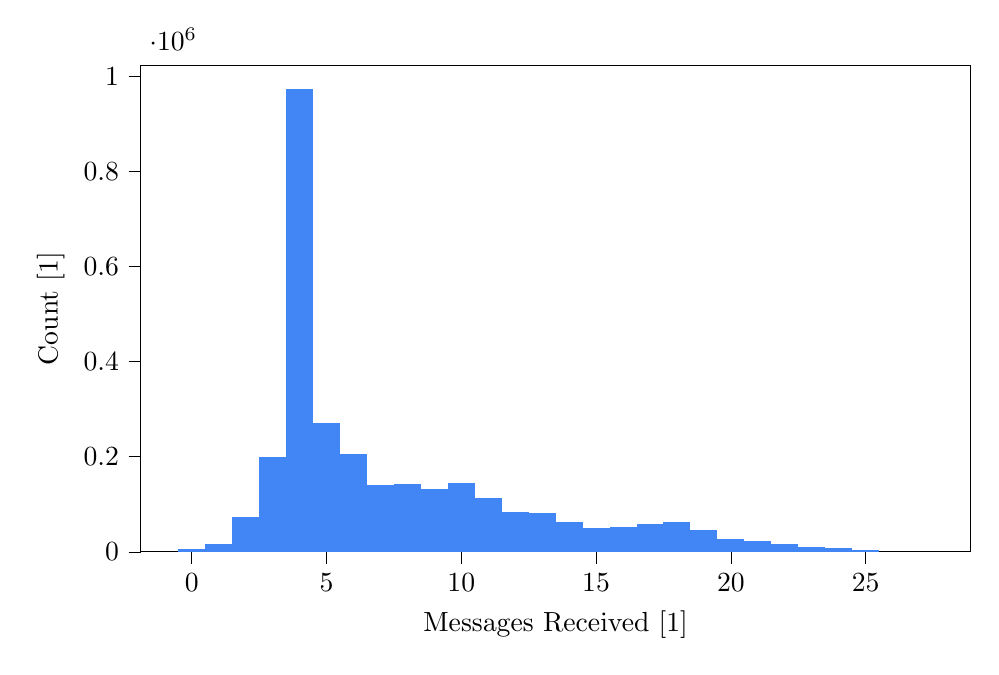 % This file was created with tikzplotlib v0.9.16.
\begin{tikzpicture}

\definecolor{color0}{rgb}{0.259,0.522,0.957}

\begin{axis}[
width=1.0\linewidth,
height=0.64\linewidth,
clip marker paths=true,
scaled x ticks=false,
tick align=outside,
tick pos=left,
x grid style={white!69.02!black},
xlabel={Messages Received [1]},
xmin=-1.9, xmax=28.9,
xtick style={color=black},
y grid style={white!69.02!black},
ylabel={Count [1]},
ymin=0, ymax=1023076.95,
ytick style={color=black}
]
\draw[draw=none,fill=color0] (axis cs:-0.5,0) rectangle (axis cs:0.5,5451);
\draw[draw=none,fill=color0] (axis cs:0.5,0) rectangle (axis cs:1.5,15835);
\draw[draw=none,fill=color0] (axis cs:1.5,0) rectangle (axis cs:2.5,72814);
\draw[draw=none,fill=color0] (axis cs:2.5,0) rectangle (axis cs:3.5,199136);
\draw[draw=none,fill=color0] (axis cs:3.5,0) rectangle (axis cs:4.5,974359);
\draw[draw=none,fill=color0] (axis cs:4.5,0) rectangle (axis cs:5.5,270320);
\draw[draw=none,fill=color0] (axis cs:5.5,0) rectangle (axis cs:6.5,205995);
\draw[draw=none,fill=color0] (axis cs:6.5,0) rectangle (axis cs:7.5,140460);
\draw[draw=none,fill=color0] (axis cs:7.5,0) rectangle (axis cs:8.5,143473);
\draw[draw=none,fill=color0] (axis cs:8.5,0) rectangle (axis cs:9.5,133160);
\draw[draw=none,fill=color0] (axis cs:9.5,0) rectangle (axis cs:10.5,145328);
\draw[draw=none,fill=color0] (axis cs:10.5,0) rectangle (axis cs:11.5,112843);
\draw[draw=none,fill=color0] (axis cs:11.5,0) rectangle (axis cs:12.5,83487);
\draw[draw=none,fill=color0] (axis cs:12.5,0) rectangle (axis cs:13.5,82686);
\draw[draw=none,fill=color0] (axis cs:13.5,0) rectangle (axis cs:14.5,62973);
\draw[draw=none,fill=color0] (axis cs:14.5,0) rectangle (axis cs:15.5,50196);
\draw[draw=none,fill=color0] (axis cs:15.5,0) rectangle (axis cs:16.5,53009);
\draw[draw=none,fill=color0] (axis cs:16.5,0) rectangle (axis cs:17.5,58159);
\draw[draw=none,fill=color0] (axis cs:17.5,0) rectangle (axis cs:18.5,63320);
\draw[draw=none,fill=color0] (axis cs:18.5,0) rectangle (axis cs:19.5,45671);
\draw[draw=none,fill=color0] (axis cs:19.5,0) rectangle (axis cs:20.5,27018);
\draw[draw=none,fill=color0] (axis cs:20.5,0) rectangle (axis cs:21.5,22341);
\draw[draw=none,fill=color0] (axis cs:21.5,0) rectangle (axis cs:22.5,16625);
\draw[draw=none,fill=color0] (axis cs:22.5,0) rectangle (axis cs:23.5,10673);
\draw[draw=none,fill=color0] (axis cs:23.5,0) rectangle (axis cs:24.5,7691);
\draw[draw=none,fill=color0] (axis cs:24.5,0) rectangle (axis cs:25.5,2936);
\draw[draw=none,fill=color0] (axis cs:25.5,0) rectangle (axis cs:26.5,615);
\draw[draw=none,fill=color0] (axis cs:26.5,0) rectangle (axis cs:27.5,24);
\end{axis}

\end{tikzpicture}
